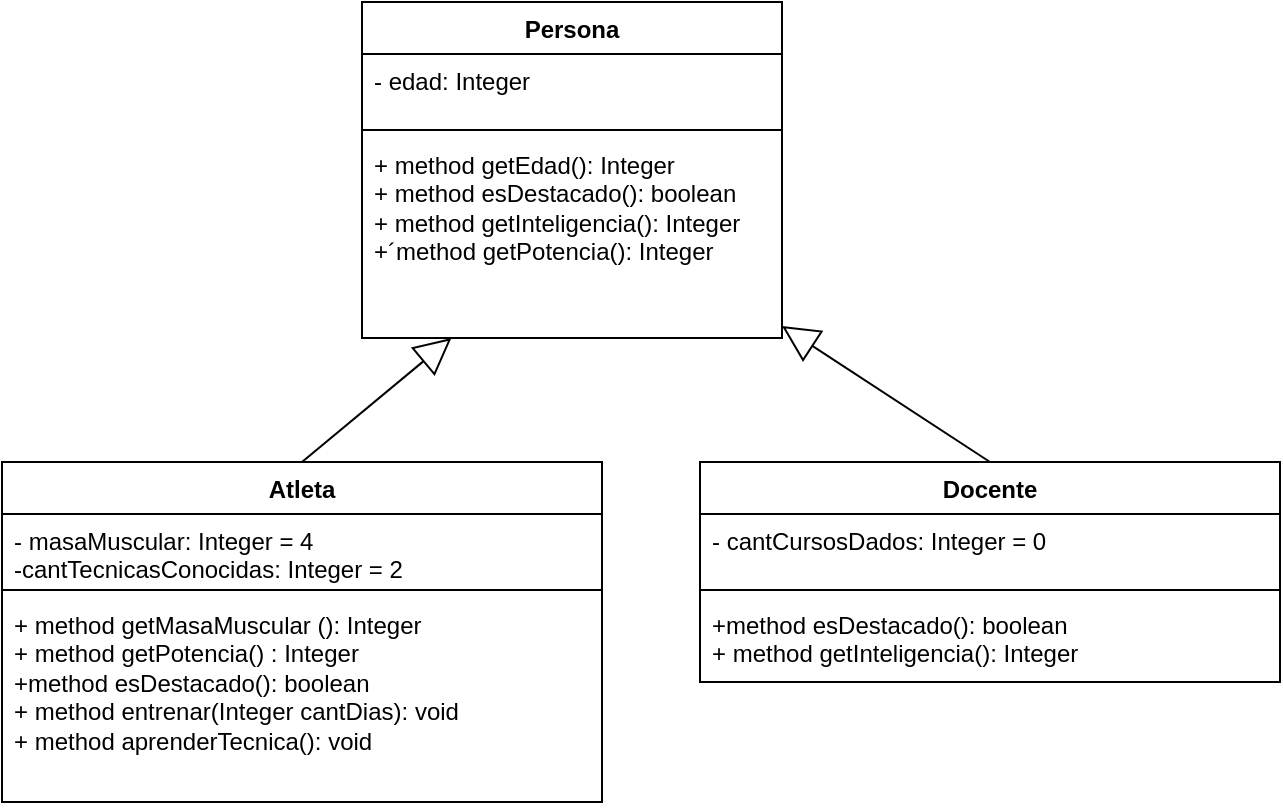 <mxfile version="28.2.0">
  <diagram name="Página-1" id="LVxENaEav2FPMvkR2sTb">
    <mxGraphModel dx="1739" dy="498" grid="1" gridSize="10" guides="1" tooltips="1" connect="1" arrows="1" fold="1" page="1" pageScale="1" pageWidth="827" pageHeight="1169" math="0" shadow="0">
      <root>
        <mxCell id="0" />
        <mxCell id="1" parent="0" />
        <mxCell id="9sZPdOFYszLbej_9wSq5-4" value="Persona" style="swimlane;fontStyle=1;align=center;verticalAlign=top;childLayout=stackLayout;horizontal=1;startSize=26;horizontalStack=0;resizeParent=1;resizeParentMax=0;resizeLast=0;collapsible=1;marginBottom=0;whiteSpace=wrap;html=1;" parent="1" vertex="1">
          <mxGeometry x="100" y="70" width="210" height="168" as="geometry" />
        </mxCell>
        <mxCell id="9sZPdOFYszLbej_9wSq5-5" value="- edad: Integer&lt;div&gt;&lt;br&gt;&lt;/div&gt;" style="text;strokeColor=none;fillColor=none;align=left;verticalAlign=top;spacingLeft=4;spacingRight=4;overflow=hidden;rotatable=0;points=[[0,0.5],[1,0.5]];portConstraint=eastwest;whiteSpace=wrap;html=1;" parent="9sZPdOFYszLbej_9wSq5-4" vertex="1">
          <mxGeometry y="26" width="210" height="34" as="geometry" />
        </mxCell>
        <mxCell id="9sZPdOFYszLbej_9wSq5-6" value="" style="line;strokeWidth=1;fillColor=none;align=left;verticalAlign=middle;spacingTop=-1;spacingLeft=3;spacingRight=3;rotatable=0;labelPosition=right;points=[];portConstraint=eastwest;strokeColor=inherit;" parent="9sZPdOFYszLbej_9wSq5-4" vertex="1">
          <mxGeometry y="60" width="210" height="8" as="geometry" />
        </mxCell>
        <mxCell id="9sZPdOFYszLbej_9wSq5-7" value="&lt;div&gt;+ method getEdad(): Integer&lt;/div&gt;&lt;div&gt;+ method esDestacado(): boolean&lt;/div&gt;&lt;div&gt;+ method getInteligencia(): Integer&lt;/div&gt;&lt;div&gt;+´method getPotencia(): Integer&lt;/div&gt;" style="text;strokeColor=none;fillColor=none;align=left;verticalAlign=top;spacingLeft=4;spacingRight=4;overflow=hidden;rotatable=0;points=[[0,0.5],[1,0.5]];portConstraint=eastwest;whiteSpace=wrap;html=1;" parent="9sZPdOFYszLbej_9wSq5-4" vertex="1">
          <mxGeometry y="68" width="210" height="100" as="geometry" />
        </mxCell>
        <mxCell id="9sZPdOFYszLbej_9wSq5-8" value="Atleta" style="swimlane;fontStyle=1;align=center;verticalAlign=top;childLayout=stackLayout;horizontal=1;startSize=26;horizontalStack=0;resizeParent=1;resizeParentMax=0;resizeLast=0;collapsible=1;marginBottom=0;whiteSpace=wrap;html=1;" parent="1" vertex="1">
          <mxGeometry x="-80" y="300" width="300" height="170" as="geometry" />
        </mxCell>
        <mxCell id="9sZPdOFYszLbej_9wSq5-9" value="- masaMuscular: Integer = 4&lt;div&gt;-cantTecnicasConocidas: Integer = 2&lt;/div&gt;" style="text;strokeColor=none;fillColor=none;align=left;verticalAlign=top;spacingLeft=4;spacingRight=4;overflow=hidden;rotatable=0;points=[[0,0.5],[1,0.5]];portConstraint=eastwest;whiteSpace=wrap;html=1;" parent="9sZPdOFYszLbej_9wSq5-8" vertex="1">
          <mxGeometry y="26" width="300" height="34" as="geometry" />
        </mxCell>
        <mxCell id="9sZPdOFYszLbej_9wSq5-10" value="" style="line;strokeWidth=1;fillColor=none;align=left;verticalAlign=middle;spacingTop=-1;spacingLeft=3;spacingRight=3;rotatable=0;labelPosition=right;points=[];portConstraint=eastwest;strokeColor=inherit;" parent="9sZPdOFYszLbej_9wSq5-8" vertex="1">
          <mxGeometry y="60" width="300" height="8" as="geometry" />
        </mxCell>
        <mxCell id="9sZPdOFYszLbej_9wSq5-11" value="+ method getMasaMuscular (): Integer&lt;div&gt;+ method getPotencia() : Integer&lt;/div&gt;&lt;div&gt;+method esDestacado(): boolean&lt;/div&gt;&lt;div&gt;+ method entrenar(Integer cantDias): void&lt;/div&gt;&lt;div&gt;+ method aprenderTecnica(): void&lt;/div&gt;" style="text;strokeColor=none;fillColor=none;align=left;verticalAlign=top;spacingLeft=4;spacingRight=4;overflow=hidden;rotatable=0;points=[[0,0.5],[1,0.5]];portConstraint=eastwest;whiteSpace=wrap;html=1;" parent="9sZPdOFYszLbej_9wSq5-8" vertex="1">
          <mxGeometry y="68" width="300" height="102" as="geometry" />
        </mxCell>
        <mxCell id="cywmzZSHZNw3OwEjGPr--1" value="Docente" style="swimlane;fontStyle=1;align=center;verticalAlign=top;childLayout=stackLayout;horizontal=1;startSize=26;horizontalStack=0;resizeParent=1;resizeParentMax=0;resizeLast=0;collapsible=1;marginBottom=0;whiteSpace=wrap;html=1;" vertex="1" parent="1">
          <mxGeometry x="269" y="300" width="290" height="110" as="geometry" />
        </mxCell>
        <mxCell id="cywmzZSHZNw3OwEjGPr--2" value="- cantCursosDados: Integer = 0&lt;div&gt;&lt;br&gt;&lt;/div&gt;" style="text;strokeColor=none;fillColor=none;align=left;verticalAlign=top;spacingLeft=4;spacingRight=4;overflow=hidden;rotatable=0;points=[[0,0.5],[1,0.5]];portConstraint=eastwest;whiteSpace=wrap;html=1;" vertex="1" parent="cywmzZSHZNw3OwEjGPr--1">
          <mxGeometry y="26" width="290" height="34" as="geometry" />
        </mxCell>
        <mxCell id="cywmzZSHZNw3OwEjGPr--3" value="" style="line;strokeWidth=1;fillColor=none;align=left;verticalAlign=middle;spacingTop=-1;spacingLeft=3;spacingRight=3;rotatable=0;labelPosition=right;points=[];portConstraint=eastwest;strokeColor=inherit;" vertex="1" parent="cywmzZSHZNw3OwEjGPr--1">
          <mxGeometry y="60" width="290" height="8" as="geometry" />
        </mxCell>
        <mxCell id="cywmzZSHZNw3OwEjGPr--4" value="&lt;div&gt;+method esDestacado(): boolean&lt;/div&gt;&lt;div&gt;&lt;span style=&quot;background-color: transparent; color: light-dark(rgb(0, 0, 0), rgb(255, 255, 255));&quot;&gt;+ method getInteligencia(): Integer&lt;/span&gt;&lt;/div&gt;&lt;div&gt;&lt;br&gt;&lt;/div&gt;" style="text;strokeColor=none;fillColor=none;align=left;verticalAlign=top;spacingLeft=4;spacingRight=4;overflow=hidden;rotatable=0;points=[[0,0.5],[1,0.5]];portConstraint=eastwest;whiteSpace=wrap;html=1;" vertex="1" parent="cywmzZSHZNw3OwEjGPr--1">
          <mxGeometry y="68" width="290" height="42" as="geometry" />
        </mxCell>
        <mxCell id="cywmzZSHZNw3OwEjGPr--5" value="" style="endArrow=block;endSize=16;endFill=0;html=1;rounded=0;exitX=0.5;exitY=0;exitDx=0;exitDy=0;entryX=1;entryY=0.94;entryDx=0;entryDy=0;entryPerimeter=0;" edge="1" parent="1" source="cywmzZSHZNw3OwEjGPr--1" target="9sZPdOFYszLbej_9wSq5-7">
          <mxGeometry width="160" relative="1" as="geometry">
            <mxPoint x="310" y="270" as="sourcePoint" />
            <mxPoint x="205" y="260" as="targetPoint" />
          </mxGeometry>
        </mxCell>
        <mxCell id="cywmzZSHZNw3OwEjGPr--7" value="" style="endArrow=block;endSize=16;endFill=0;html=1;rounded=0;exitX=0.5;exitY=0;exitDx=0;exitDy=0;" edge="1" parent="1" source="9sZPdOFYszLbej_9wSq5-8" target="9sZPdOFYszLbej_9wSq5-7">
          <mxGeometry width="160" relative="1" as="geometry">
            <mxPoint x="170" y="310" as="sourcePoint" />
            <mxPoint x="205" y="263" as="targetPoint" />
          </mxGeometry>
        </mxCell>
      </root>
    </mxGraphModel>
  </diagram>
</mxfile>
